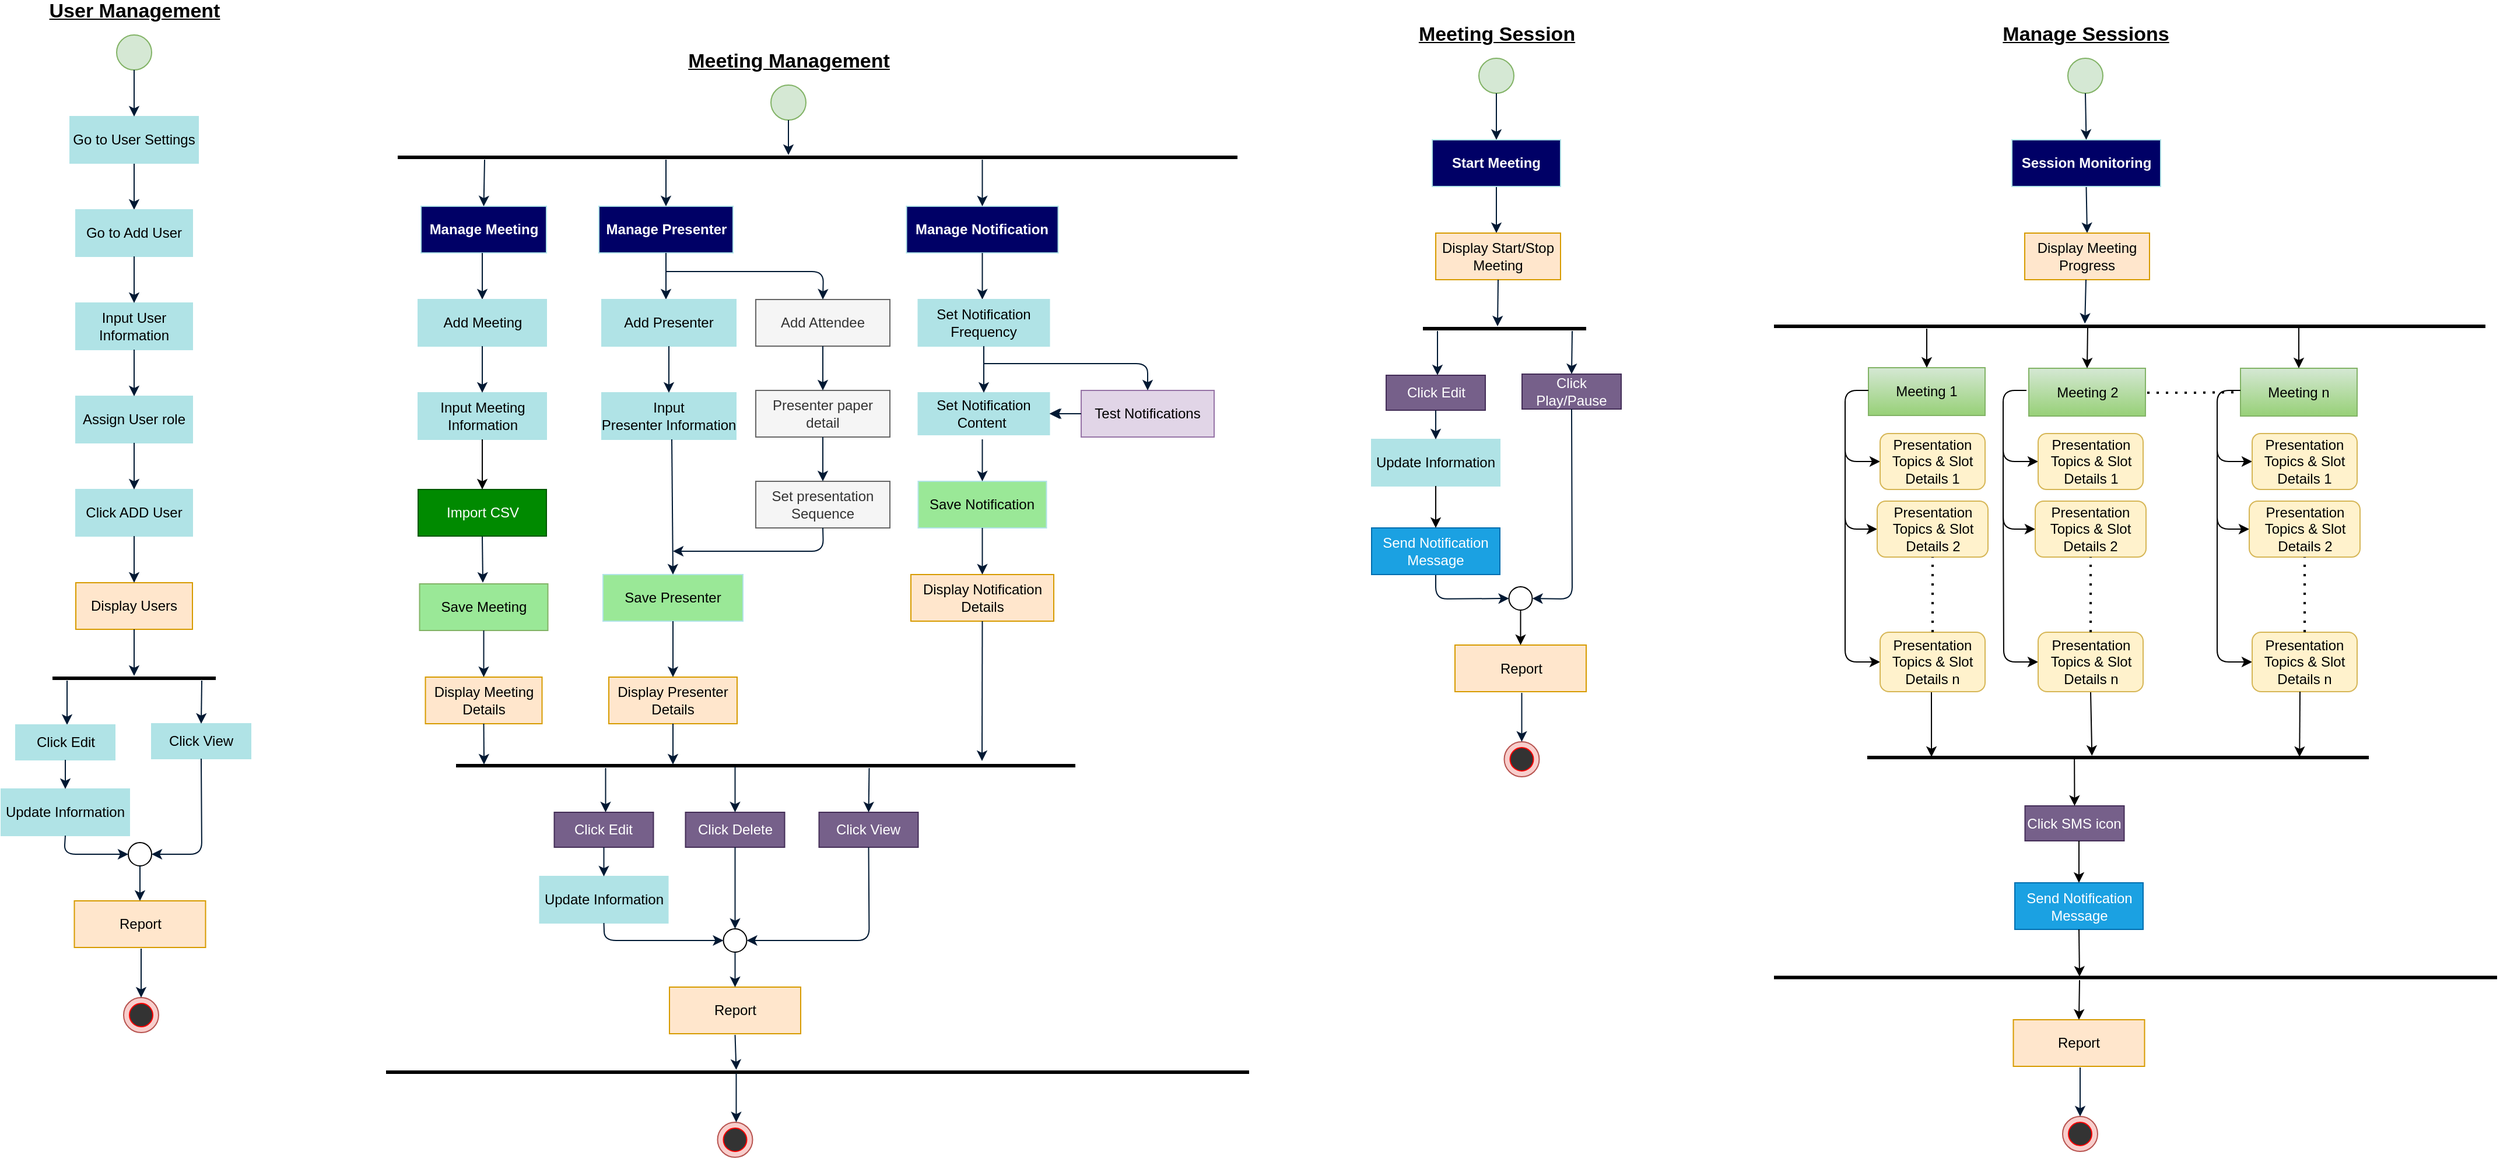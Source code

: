 <mxfile version="13.8.5" type="github">
  <diagram id="8iWY7i1eRtHJk0hEjWrJ" name="Page-1">
    <mxGraphModel dx="1221" dy="615" grid="1" gridSize="10" guides="1" tooltips="1" connect="1" arrows="1" fold="1" page="1" pageScale="1" pageWidth="850" pageHeight="1100" math="0" shadow="0">
      <root>
        <mxCell id="0" />
        <mxCell id="1" parent="0" />
        <mxCell id="kXGQncrLINFczimPs-n6-1" value="" style="ellipse;whiteSpace=wrap;html=1;aspect=fixed;fillColor=#d5e8d4;strokeColor=#82b366;" parent="1" vertex="1">
          <mxGeometry x="99" y="50" width="30" height="30" as="geometry" />
        </mxCell>
        <mxCell id="kXGQncrLINFczimPs-n6-2" value="&lt;b&gt;&lt;font style=&quot;font-size: 17px&quot;&gt;&lt;u&gt;User Management&lt;/u&gt;&lt;/font&gt;&lt;/b&gt;" style="text;html=1;align=center;verticalAlign=middle;resizable=0;points=[];autosize=1;" parent="1" vertex="1">
          <mxGeometry x="34" y="20" width="160" height="20" as="geometry" />
        </mxCell>
        <mxCell id="kXGQncrLINFczimPs-n6-3" value="" style="endArrow=classic;html=1;strokeColor=#001933;exitX=0.5;exitY=1;exitDx=0;exitDy=0;" parent="1" source="kXGQncrLINFczimPs-n6-16" edge="1">
          <mxGeometry width="50" height="50" relative="1" as="geometry">
            <mxPoint x="44" y="160" as="sourcePoint" />
            <mxPoint x="114" y="200" as="targetPoint" />
          </mxGeometry>
        </mxCell>
        <mxCell id="kXGQncrLINFczimPs-n6-4" value="Go to Add User" style="rounded=0;whiteSpace=wrap;html=1;fillColor=#b0e3e6;strokeColor=#B0E3E6;" parent="1" vertex="1">
          <mxGeometry x="64" y="200" width="100" height="40" as="geometry" />
        </mxCell>
        <mxCell id="kXGQncrLINFczimPs-n6-5" value="Input User Information" style="rounded=0;whiteSpace=wrap;html=1;fillColor=#b0e3e6;strokeColor=#B0E3E6;" parent="1" vertex="1">
          <mxGeometry x="64" y="280" width="100" height="40" as="geometry" />
        </mxCell>
        <mxCell id="kXGQncrLINFczimPs-n6-6" value="" style="endArrow=classic;html=1;exitX=0.5;exitY=1;exitDx=0;exitDy=0;entryX=0.5;entryY=0;entryDx=0;entryDy=0;strokeColor=#001933;" parent="1" source="kXGQncrLINFczimPs-n6-4" target="kXGQncrLINFczimPs-n6-5" edge="1">
          <mxGeometry width="50" height="50" relative="1" as="geometry">
            <mxPoint x="294" y="290" as="sourcePoint" />
            <mxPoint x="344" y="240" as="targetPoint" />
          </mxGeometry>
        </mxCell>
        <mxCell id="kXGQncrLINFczimPs-n6-7" value="Assign User role" style="rounded=0;whiteSpace=wrap;html=1;fillColor=#b0e3e6;strokeColor=#B0E3E6;" parent="1" vertex="1">
          <mxGeometry x="64" y="360" width="100" height="40" as="geometry" />
        </mxCell>
        <mxCell id="kXGQncrLINFczimPs-n6-8" value="&lt;span&gt;Click ADD User&lt;/span&gt;" style="rounded=0;whiteSpace=wrap;html=1;fillColor=#b0e3e6;strokeColor=#B0E3E6;" parent="1" vertex="1">
          <mxGeometry x="64" y="440" width="100" height="40" as="geometry" />
        </mxCell>
        <mxCell id="kXGQncrLINFczimPs-n6-9" value="" style="endArrow=classic;html=1;exitX=0.5;exitY=1;exitDx=0;exitDy=0;entryX=0.5;entryY=0;entryDx=0;entryDy=0;strokeColor=#001933;" parent="1" source="kXGQncrLINFczimPs-n6-5" target="kXGQncrLINFczimPs-n6-7" edge="1">
          <mxGeometry width="50" height="50" relative="1" as="geometry">
            <mxPoint x="294" y="290" as="sourcePoint" />
            <mxPoint x="344" y="240" as="targetPoint" />
          </mxGeometry>
        </mxCell>
        <mxCell id="kXGQncrLINFczimPs-n6-10" value="" style="endArrow=classic;html=1;exitX=0.5;exitY=1;exitDx=0;exitDy=0;entryX=0.5;entryY=0;entryDx=0;entryDy=0;strokeColor=#001933;" parent="1" source="kXGQncrLINFczimPs-n6-7" target="kXGQncrLINFczimPs-n6-8" edge="1">
          <mxGeometry width="50" height="50" relative="1" as="geometry">
            <mxPoint x="294" y="290" as="sourcePoint" />
            <mxPoint x="344" y="240" as="targetPoint" />
          </mxGeometry>
        </mxCell>
        <mxCell id="kXGQncrLINFczimPs-n6-11" value="Display Users" style="rounded=0;whiteSpace=wrap;html=1;fillColor=#ffe6cc;strokeColor=#d79b00;" parent="1" vertex="1">
          <mxGeometry x="64" y="520" width="100" height="40" as="geometry" />
        </mxCell>
        <mxCell id="kXGQncrLINFczimPs-n6-12" value="" style="endArrow=classic;html=1;exitX=0.5;exitY=1;exitDx=0;exitDy=0;entryX=0.5;entryY=0;entryDx=0;entryDy=0;strokeColor=#001933;" parent="1" source="kXGQncrLINFczimPs-n6-8" target="kXGQncrLINFczimPs-n6-11" edge="1">
          <mxGeometry width="50" height="50" relative="1" as="geometry">
            <mxPoint x="294" y="410" as="sourcePoint" />
            <mxPoint x="344" y="360" as="targetPoint" />
          </mxGeometry>
        </mxCell>
        <mxCell id="kXGQncrLINFczimPs-n6-15" value="" style="endArrow=classic;html=1;exitX=0.5;exitY=1;exitDx=0;exitDy=0;entryX=0.5;entryY=0;entryDx=0;entryDy=0;strokeColor=#001933;" parent="1" source="kXGQncrLINFczimPs-n6-11" edge="1">
          <mxGeometry width="50" height="50" relative="1" as="geometry">
            <mxPoint x="294" y="410" as="sourcePoint" />
            <mxPoint x="114" y="600.0" as="targetPoint" />
          </mxGeometry>
        </mxCell>
        <mxCell id="kXGQncrLINFczimPs-n6-16" value="Go to User Settings" style="rounded=0;whiteSpace=wrap;html=1;fillColor=#b0e3e6;strokeColor=#B0E3E6;" parent="1" vertex="1">
          <mxGeometry x="59" y="120" width="110" height="40" as="geometry" />
        </mxCell>
        <mxCell id="kXGQncrLINFczimPs-n6-17" value="" style="endArrow=classic;html=1;exitX=0.5;exitY=1;exitDx=0;exitDy=0;entryX=0.5;entryY=0;entryDx=0;entryDy=0;strokeColor=#001933;" parent="1" source="kXGQncrLINFczimPs-n6-1" target="kXGQncrLINFczimPs-n6-16" edge="1">
          <mxGeometry width="50" height="50" relative="1" as="geometry">
            <mxPoint x="244" y="270" as="sourcePoint" />
            <mxPoint x="294" y="220" as="targetPoint" />
          </mxGeometry>
        </mxCell>
        <mxCell id="kXGQncrLINFczimPs-n6-18" value="&lt;b&gt;&lt;font size=&quot;1&quot;&gt;&lt;u style=&quot;font-size: 17px&quot;&gt;Meeting Management&lt;/u&gt;&lt;/font&gt;&lt;/b&gt;" style="text;html=1;align=center;verticalAlign=middle;resizable=0;points=[];autosize=1;" parent="1" vertex="1">
          <mxGeometry x="580" y="63" width="190" height="20" as="geometry" />
        </mxCell>
        <mxCell id="kXGQncrLINFczimPs-n6-20" value="" style="line;strokeWidth=3;fillColor=none;align=left;verticalAlign=middle;spacingTop=-1;spacingLeft=3;spacingRight=3;rotatable=0;labelPosition=right;points=[];portConstraint=eastwest;" parent="1" vertex="1">
          <mxGeometry x="340" y="151" width="720" height="8" as="geometry" />
        </mxCell>
        <mxCell id="kXGQncrLINFczimPs-n6-21" value="" style="ellipse;whiteSpace=wrap;html=1;aspect=fixed;fillColor=#d5e8d4;strokeColor=#82b366;" parent="1" vertex="1">
          <mxGeometry x="660" y="93" width="30" height="30" as="geometry" />
        </mxCell>
        <mxCell id="kXGQncrLINFczimPs-n6-22" value="" style="endArrow=classic;html=1;strokeColor=#001933;exitX=0.5;exitY=1;exitDx=0;exitDy=0;" parent="1" source="kXGQncrLINFczimPs-n6-21" edge="1">
          <mxGeometry width="50" height="50" relative="1" as="geometry">
            <mxPoint x="455" y="383" as="sourcePoint" />
            <mxPoint x="675" y="153" as="targetPoint" />
          </mxGeometry>
        </mxCell>
        <mxCell id="kXGQncrLINFczimPs-n6-23" value="&lt;font color=&quot;#ffffff&quot;&gt;&lt;b&gt;Manage Meeting&lt;/b&gt;&lt;/font&gt;" style="rounded=0;whiteSpace=wrap;html=1;strokeColor=#B0E3E6;fillColor=#000066;" parent="1" vertex="1">
          <mxGeometry x="360" y="197" width="107.5" height="40" as="geometry" />
        </mxCell>
        <mxCell id="kXGQncrLINFczimPs-n6-24" value="" style="endArrow=classic;html=1;exitX=0.5;exitY=1;exitDx=0;exitDy=0;strokeColor=#001933;entryX=0.5;entryY=0;entryDx=0;entryDy=0;" parent="1" target="kXGQncrLINFczimPs-n6-23" edge="1">
          <mxGeometry width="50" height="50" relative="1" as="geometry">
            <mxPoint x="414.5" y="157" as="sourcePoint" />
            <mxPoint x="414" y="193" as="targetPoint" />
          </mxGeometry>
        </mxCell>
        <mxCell id="kXGQncrLINFczimPs-n6-25" value="&lt;font color=&quot;#ffffff&quot;&gt;&lt;b&gt;Manage Presenter&lt;/b&gt;&lt;/font&gt;" style="rounded=0;whiteSpace=wrap;html=1;strokeColor=#B0E3E6;fillColor=#000066;" parent="1" vertex="1">
          <mxGeometry x="512.5" y="197" width="115" height="40" as="geometry" />
        </mxCell>
        <mxCell id="kXGQncrLINFczimPs-n6-26" value="" style="endArrow=classic;html=1;exitX=0.5;exitY=1;exitDx=0;exitDy=0;strokeColor=#001933;entryX=0.5;entryY=0;entryDx=0;entryDy=0;" parent="1" target="kXGQncrLINFczimPs-n6-25" edge="1">
          <mxGeometry width="50" height="50" relative="1" as="geometry">
            <mxPoint x="570" y="157" as="sourcePoint" />
            <mxPoint x="573" y="183" as="targetPoint" />
          </mxGeometry>
        </mxCell>
        <mxCell id="kXGQncrLINFczimPs-n6-27" value="&lt;font color=&quot;#ffffff&quot;&gt;&lt;b&gt;Manage Notification&lt;/b&gt;&lt;/font&gt;" style="rounded=0;whiteSpace=wrap;html=1;strokeColor=#B0E3E6;fillColor=#000066;" parent="1" vertex="1">
          <mxGeometry x="776.25" y="197" width="130" height="40" as="geometry" />
        </mxCell>
        <mxCell id="kXGQncrLINFczimPs-n6-28" value="" style="endArrow=classic;html=1;exitX=0.5;exitY=1;exitDx=0;exitDy=0;entryX=0.5;entryY=0;entryDx=0;entryDy=0;strokeColor=#001933;" parent="1" target="kXGQncrLINFczimPs-n6-27" edge="1">
          <mxGeometry width="50" height="50" relative="1" as="geometry">
            <mxPoint x="841.25" y="157" as="sourcePoint" />
            <mxPoint x="1021.25" y="297" as="targetPoint" />
          </mxGeometry>
        </mxCell>
        <mxCell id="LeG0nJBkrqytkZ-mrjP8-8" value="" style="endArrow=classic;html=1;strokeColor=#001933;exitX=0.5;exitY=1;exitDx=0;exitDy=0;" parent="1" edge="1">
          <mxGeometry width="50" height="50" relative="1" as="geometry">
            <mxPoint x="412.5" y="237" as="sourcePoint" />
            <mxPoint x="412.5" y="277" as="targetPoint" />
          </mxGeometry>
        </mxCell>
        <mxCell id="LeG0nJBkrqytkZ-mrjP8-9" value="Add Meeting" style="rounded=0;whiteSpace=wrap;html=1;fillColor=#b0e3e6;strokeColor=#B0E3E6;" parent="1" vertex="1">
          <mxGeometry x="357.5" y="277" width="110" height="40" as="geometry" />
        </mxCell>
        <mxCell id="LeG0nJBkrqytkZ-mrjP8-10" value="Input Meeting Information" style="rounded=0;whiteSpace=wrap;html=1;fillColor=#b0e3e6;strokeColor=#B0E3E6;" parent="1" vertex="1">
          <mxGeometry x="357.5" y="357" width="110" height="40" as="geometry" />
        </mxCell>
        <mxCell id="LeG0nJBkrqytkZ-mrjP8-11" value="" style="endArrow=classic;html=1;exitX=0.5;exitY=1;exitDx=0;exitDy=0;entryX=0.5;entryY=0;entryDx=0;entryDy=0;strokeColor=#001933;" parent="1" source="LeG0nJBkrqytkZ-mrjP8-9" target="LeG0nJBkrqytkZ-mrjP8-10" edge="1">
          <mxGeometry width="50" height="50" relative="1" as="geometry">
            <mxPoint x="590" y="367" as="sourcePoint" />
            <mxPoint x="640" y="317" as="targetPoint" />
          </mxGeometry>
        </mxCell>
        <mxCell id="LeG0nJBkrqytkZ-mrjP8-12" value="" style="endArrow=classic;html=1;strokeColor=#001933;exitX=0.5;exitY=1;exitDx=0;exitDy=0;" parent="1" edge="1">
          <mxGeometry width="50" height="50" relative="1" as="geometry">
            <mxPoint x="570" y="237" as="sourcePoint" />
            <mxPoint x="570" y="277" as="targetPoint" />
          </mxGeometry>
        </mxCell>
        <mxCell id="LeG0nJBkrqytkZ-mrjP8-13" value="Add Presenter" style="rounded=0;whiteSpace=wrap;html=1;fillColor=#b0e3e6;strokeColor=#B0E3E6;" parent="1" vertex="1">
          <mxGeometry x="515" y="277" width="115" height="40" as="geometry" />
        </mxCell>
        <mxCell id="LeG0nJBkrqytkZ-mrjP8-14" value="Input Presenter&amp;nbsp;Information" style="rounded=0;whiteSpace=wrap;html=1;fillColor=#b0e3e6;strokeColor=#B0E3E6;" parent="1" vertex="1">
          <mxGeometry x="515" y="357" width="115" height="40" as="geometry" />
        </mxCell>
        <mxCell id="LeG0nJBkrqytkZ-mrjP8-15" value="" style="endArrow=classic;html=1;exitX=0.5;exitY=1;exitDx=0;exitDy=0;entryX=0.5;entryY=0;entryDx=0;entryDy=0;strokeColor=#001933;" parent="1" source="LeG0nJBkrqytkZ-mrjP8-13" target="LeG0nJBkrqytkZ-mrjP8-14" edge="1">
          <mxGeometry width="50" height="50" relative="1" as="geometry">
            <mxPoint x="750" y="367" as="sourcePoint" />
            <mxPoint x="800" y="317" as="targetPoint" />
          </mxGeometry>
        </mxCell>
        <mxCell id="LeG0nJBkrqytkZ-mrjP8-16" value="" style="endArrow=classic;html=1;strokeColor=#001933;exitX=0.5;exitY=1;exitDx=0;exitDy=0;" parent="1" edge="1">
          <mxGeometry width="50" height="50" relative="1" as="geometry">
            <mxPoint x="841.25" y="237" as="sourcePoint" />
            <mxPoint x="841.25" y="277" as="targetPoint" />
          </mxGeometry>
        </mxCell>
        <mxCell id="LeG0nJBkrqytkZ-mrjP8-17" value="Set Notification&lt;br&gt;Frequency" style="rounded=0;whiteSpace=wrap;html=1;fillColor=#b0e3e6;strokeColor=#B0E3E6;" parent="1" vertex="1">
          <mxGeometry x="786.25" y="277" width="112.5" height="40" as="geometry" />
        </mxCell>
        <mxCell id="LeG0nJBkrqytkZ-mrjP8-18" value="Set Notification Content&amp;nbsp;" style="rounded=0;whiteSpace=wrap;html=1;fillColor=#b0e3e6;strokeColor=#B0E3E6;" parent="1" vertex="1">
          <mxGeometry x="786.25" y="357" width="112.5" height="36" as="geometry" />
        </mxCell>
        <mxCell id="LeG0nJBkrqytkZ-mrjP8-19" value="" style="endArrow=classic;html=1;exitX=0.5;exitY=1;exitDx=0;exitDy=0;entryX=0.5;entryY=0;entryDx=0;entryDy=0;strokeColor=#001933;" parent="1" source="LeG0nJBkrqytkZ-mrjP8-17" target="LeG0nJBkrqytkZ-mrjP8-18" edge="1">
          <mxGeometry width="50" height="50" relative="1" as="geometry">
            <mxPoint x="1021.25" y="367" as="sourcePoint" />
            <mxPoint x="1071.25" y="317" as="targetPoint" />
          </mxGeometry>
        </mxCell>
        <mxCell id="LeG0nJBkrqytkZ-mrjP8-24" value="&lt;span&gt;Save Meeting&lt;/span&gt;" style="rounded=0;whiteSpace=wrap;html=1;strokeColor=#82b366;fillColor=#9AE897;" parent="1" vertex="1">
          <mxGeometry x="358.75" y="521" width="110" height="40" as="geometry" />
        </mxCell>
        <mxCell id="LeG0nJBkrqytkZ-mrjP8-25" value="Display Meeting Details" style="rounded=0;whiteSpace=wrap;html=1;fillColor=#ffe6cc;strokeColor=#d79b00;" parent="1" vertex="1">
          <mxGeometry x="363.75" y="601" width="100" height="40" as="geometry" />
        </mxCell>
        <mxCell id="LeG0nJBkrqytkZ-mrjP8-26" value="" style="endArrow=classic;html=1;exitX=0.5;exitY=1;exitDx=0;exitDy=0;entryX=0.5;entryY=0;entryDx=0;entryDy=0;strokeColor=#001933;" parent="1" source="LeG0nJBkrqytkZ-mrjP8-24" target="LeG0nJBkrqytkZ-mrjP8-25" edge="1">
          <mxGeometry width="50" height="50" relative="1" as="geometry">
            <mxPoint x="591.25" y="491" as="sourcePoint" />
            <mxPoint x="641.25" y="441" as="targetPoint" />
          </mxGeometry>
        </mxCell>
        <mxCell id="LeG0nJBkrqytkZ-mrjP8-28" value="" style="endArrow=classic;html=1;exitX=0.5;exitY=1;exitDx=0;exitDy=0;strokeColor=#001933;" parent="1" source="LeG0nJBkrqytkZ-mrjP8-25" edge="1">
          <mxGeometry width="50" height="50" relative="1" as="geometry">
            <mxPoint x="592.5" y="403" as="sourcePoint" />
            <mxPoint x="414" y="676" as="targetPoint" />
          </mxGeometry>
        </mxCell>
        <mxCell id="LeG0nJBkrqytkZ-mrjP8-30" value="" style="endArrow=classic;html=1;strokeColor=#001933;exitX=0.5;exitY=1;exitDx=0;exitDy=0;" parent="1" source="_EkRLV2-YH-rZL2Pmkp3-1" edge="1">
          <mxGeometry width="50" height="50" relative="1" as="geometry">
            <mxPoint x="414" y="480" as="sourcePoint" />
            <mxPoint x="413" y="520" as="targetPoint" />
          </mxGeometry>
        </mxCell>
        <mxCell id="LeG0nJBkrqytkZ-mrjP8-33" value="&lt;span&gt;Save Presenter&lt;/span&gt;" style="rounded=0;whiteSpace=wrap;html=1;strokeColor=#B0E3E6;fillColor=#9AE897;" parent="1" vertex="1">
          <mxGeometry x="516" y="513" width="120" height="40" as="geometry" />
        </mxCell>
        <mxCell id="LeG0nJBkrqytkZ-mrjP8-34" value="Display Presenter Details" style="rounded=0;whiteSpace=wrap;html=1;fillColor=#ffe6cc;strokeColor=#d79b00;" parent="1" vertex="1">
          <mxGeometry x="521" y="601" width="110" height="40" as="geometry" />
        </mxCell>
        <mxCell id="LeG0nJBkrqytkZ-mrjP8-35" value="" style="endArrow=classic;html=1;exitX=0.5;exitY=1;exitDx=0;exitDy=0;entryX=0.5;entryY=0;entryDx=0;entryDy=0;strokeColor=#001933;" parent="1" source="LeG0nJBkrqytkZ-mrjP8-33" target="LeG0nJBkrqytkZ-mrjP8-34" edge="1">
          <mxGeometry width="50" height="50" relative="1" as="geometry">
            <mxPoint x="753.5" y="483" as="sourcePoint" />
            <mxPoint x="803.5" y="433" as="targetPoint" />
          </mxGeometry>
        </mxCell>
        <mxCell id="LeG0nJBkrqytkZ-mrjP8-37" value="" style="endArrow=classic;html=1;exitX=0.5;exitY=1;exitDx=0;exitDy=0;strokeColor=#001933;entryX=0.5;entryY=0;entryDx=0;entryDy=0;" parent="1" source="LeG0nJBkrqytkZ-mrjP8-34" edge="1">
          <mxGeometry width="50" height="50" relative="1" as="geometry">
            <mxPoint x="753.5" y="486" as="sourcePoint" />
            <mxPoint x="576" y="676" as="targetPoint" />
          </mxGeometry>
        </mxCell>
        <mxCell id="LeG0nJBkrqytkZ-mrjP8-38" value="" style="endArrow=classic;html=1;exitX=0.5;exitY=1;exitDx=0;exitDy=0;entryX=0.5;entryY=0;entryDx=0;entryDy=0;strokeColor=#001933;" parent="1" target="LeG0nJBkrqytkZ-mrjP8-33" edge="1">
          <mxGeometry width="50" height="50" relative="1" as="geometry">
            <mxPoint x="575" y="397" as="sourcePoint" />
            <mxPoint x="582.5" y="523" as="targetPoint" />
          </mxGeometry>
        </mxCell>
        <mxCell id="LeG0nJBkrqytkZ-mrjP8-40" value="&lt;span&gt;Save Notification&lt;/span&gt;" style="rounded=0;whiteSpace=wrap;html=1;strokeColor=#B0E3E6;fillColor=#9AE897;" parent="1" vertex="1">
          <mxGeometry x="786.25" y="433" width="110" height="40" as="geometry" />
        </mxCell>
        <mxCell id="LeG0nJBkrqytkZ-mrjP8-41" value="Display Notification Details" style="rounded=0;whiteSpace=wrap;html=1;fillColor=#ffe6cc;strokeColor=#d79b00;" parent="1" vertex="1">
          <mxGeometry x="780" y="513" width="122.5" height="40" as="geometry" />
        </mxCell>
        <mxCell id="LeG0nJBkrqytkZ-mrjP8-42" value="" style="endArrow=classic;html=1;exitX=0.5;exitY=1;exitDx=0;exitDy=0;entryX=0.5;entryY=0;entryDx=0;entryDy=0;strokeColor=#001933;" parent="1" source="LeG0nJBkrqytkZ-mrjP8-40" target="LeG0nJBkrqytkZ-mrjP8-41" edge="1">
          <mxGeometry width="50" height="50" relative="1" as="geometry">
            <mxPoint x="1018.75" y="403" as="sourcePoint" />
            <mxPoint x="1068.75" y="353" as="targetPoint" />
          </mxGeometry>
        </mxCell>
        <mxCell id="LeG0nJBkrqytkZ-mrjP8-44" value="" style="endArrow=classic;html=1;exitX=0.5;exitY=1;exitDx=0;exitDy=0;strokeColor=#001933;" parent="1" source="LeG0nJBkrqytkZ-mrjP8-41" edge="1">
          <mxGeometry width="50" height="50" relative="1" as="geometry">
            <mxPoint x="1018.75" y="403" as="sourcePoint" />
            <mxPoint x="841" y="673" as="targetPoint" />
          </mxGeometry>
        </mxCell>
        <mxCell id="LeG0nJBkrqytkZ-mrjP8-45" value="" style="endArrow=classic;html=1;exitX=0.5;exitY=1;exitDx=0;exitDy=0;entryX=0.5;entryY=0;entryDx=0;entryDy=0;strokeColor=#001933;" parent="1" target="LeG0nJBkrqytkZ-mrjP8-40" edge="1">
          <mxGeometry width="50" height="50" relative="1" as="geometry">
            <mxPoint x="841.25" y="397" as="sourcePoint" />
            <mxPoint x="848.75" y="523" as="targetPoint" />
          </mxGeometry>
        </mxCell>
        <mxCell id="LeG0nJBkrqytkZ-mrjP8-46" value="" style="ellipse;whiteSpace=wrap;html=1;aspect=fixed;fillColor=#f8cecc;strokeColor=#b85450;" parent="1" vertex="1">
          <mxGeometry x="614.25" y="983" width="30" height="30" as="geometry" />
        </mxCell>
        <mxCell id="LeG0nJBkrqytkZ-mrjP8-47" value="" style="ellipse;whiteSpace=wrap;html=1;aspect=fixed;fillColor=#333333;strokeColor=#FF0000;" parent="1" vertex="1">
          <mxGeometry x="619.25" y="988" width="20" height="20" as="geometry" />
        </mxCell>
        <mxCell id="LeG0nJBkrqytkZ-mrjP8-48" value="" style="line;strokeWidth=3;fillColor=none;align=left;verticalAlign=middle;spacingTop=-1;spacingLeft=3;spacingRight=3;rotatable=0;labelPosition=right;points=[];portConstraint=eastwest;" parent="1" vertex="1">
          <mxGeometry x="330" y="936" width="740" height="8" as="geometry" />
        </mxCell>
        <mxCell id="LeG0nJBkrqytkZ-mrjP8-49" value="" style="endArrow=classic;html=1;entryX=0.5;entryY=0;entryDx=0;entryDy=0;strokeColor=#001933;" parent="1" edge="1">
          <mxGeometry width="50" height="50" relative="1" as="geometry">
            <mxPoint x="630.25" y="941" as="sourcePoint" />
            <mxPoint x="630.25" y="983" as="targetPoint" />
          </mxGeometry>
        </mxCell>
        <mxCell id="LeG0nJBkrqytkZ-mrjP8-50" value="" style="line;strokeWidth=3;fillColor=none;align=left;verticalAlign=middle;spacingTop=-1;spacingLeft=3;spacingRight=3;rotatable=0;labelPosition=right;points=[];portConstraint=eastwest;" parent="1" vertex="1">
          <mxGeometry x="390" y="673" width="531" height="8" as="geometry" />
        </mxCell>
        <mxCell id="LeG0nJBkrqytkZ-mrjP8-51" value="" style="endArrow=classic;html=1;strokeColor=#001933;" parent="1" edge="1">
          <mxGeometry width="50" height="50" relative="1" as="geometry">
            <mxPoint x="518.25" y="679" as="sourcePoint" />
            <mxPoint x="518.25" y="717" as="targetPoint" />
          </mxGeometry>
        </mxCell>
        <mxCell id="LeG0nJBkrqytkZ-mrjP8-53" value="&lt;span&gt;Click Edit&lt;/span&gt;" style="rounded=0;whiteSpace=wrap;html=1;fillColor=#76608a;strokeColor=#432D57;fontColor=#ffffff;" parent="1" vertex="1">
          <mxGeometry x="474.25" y="717" width="85" height="30" as="geometry" />
        </mxCell>
        <mxCell id="LeG0nJBkrqytkZ-mrjP8-54" value="&lt;span&gt;Click Delete&lt;/span&gt;" style="rounded=0;whiteSpace=wrap;html=1;fillColor=#76608a;strokeColor=#432D57;fontColor=#ffffff;" parent="1" vertex="1">
          <mxGeometry x="586.75" y="717" width="85" height="30" as="geometry" />
        </mxCell>
        <mxCell id="LeG0nJBkrqytkZ-mrjP8-55" value="&lt;span&gt;Click View&lt;/span&gt;" style="rounded=0;whiteSpace=wrap;html=1;fillColor=#76608a;strokeColor=#432D57;fontColor=#ffffff;" parent="1" vertex="1">
          <mxGeometry x="701.25" y="717" width="85" height="30" as="geometry" />
        </mxCell>
        <mxCell id="LeG0nJBkrqytkZ-mrjP8-56" value="" style="endArrow=classic;html=1;strokeColor=#001933;entryX=0.5;entryY=0;entryDx=0;entryDy=0;" parent="1" target="LeG0nJBkrqytkZ-mrjP8-54" edge="1">
          <mxGeometry width="50" height="50" relative="1" as="geometry">
            <mxPoint x="629.25" y="678" as="sourcePoint" />
            <mxPoint x="528.25" y="727" as="targetPoint" />
            <Array as="points" />
          </mxGeometry>
        </mxCell>
        <mxCell id="LeG0nJBkrqytkZ-mrjP8-57" value="" style="endArrow=classic;html=1;strokeColor=#001933;entryX=0.5;entryY=0;entryDx=0;entryDy=0;" parent="1" target="LeG0nJBkrqytkZ-mrjP8-55" edge="1">
          <mxGeometry width="50" height="50" relative="1" as="geometry">
            <mxPoint x="744.25" y="679" as="sourcePoint" />
            <mxPoint x="744" y="700" as="targetPoint" />
            <Array as="points" />
          </mxGeometry>
        </mxCell>
        <mxCell id="LeG0nJBkrqytkZ-mrjP8-58" value="Update Information" style="rounded=0;whiteSpace=wrap;html=1;fillColor=#b0e3e6;strokeColor=#B0E3E6;" parent="1" vertex="1">
          <mxGeometry x="461.75" y="772" width="110" height="40" as="geometry" />
        </mxCell>
        <mxCell id="LeG0nJBkrqytkZ-mrjP8-60" value="Report" style="rounded=0;whiteSpace=wrap;html=1;fillColor=#ffe6cc;strokeColor=#d79b00;" parent="1" vertex="1">
          <mxGeometry x="573" y="867" width="112.5" height="40" as="geometry" />
        </mxCell>
        <mxCell id="LeG0nJBkrqytkZ-mrjP8-62" value="" style="ellipse;whiteSpace=wrap;html=1;aspect=fixed;strokeColor=#000000;strokeWidth=1;fillColor=none;" parent="1" vertex="1">
          <mxGeometry x="619.25" y="817" width="20" height="20" as="geometry" />
        </mxCell>
        <mxCell id="LeG0nJBkrqytkZ-mrjP8-63" value="" style="endArrow=classic;html=1;exitX=0.5;exitY=1;exitDx=0;exitDy=0;strokeColor=#001933;entryX=0.5;entryY=0;entryDx=0;entryDy=0;" parent="1" source="LeG0nJBkrqytkZ-mrjP8-53" target="LeG0nJBkrqytkZ-mrjP8-58" edge="1">
          <mxGeometry width="50" height="50" relative="1" as="geometry">
            <mxPoint x="479.25" y="647" as="sourcePoint" />
            <mxPoint x="479.25" y="687" as="targetPoint" />
          </mxGeometry>
        </mxCell>
        <mxCell id="LeG0nJBkrqytkZ-mrjP8-64" value="" style="endArrow=classic;html=1;exitX=0.5;exitY=1;exitDx=0;exitDy=0;strokeColor=#001933;entryX=0.5;entryY=0;entryDx=0;entryDy=0;" parent="1" source="LeG0nJBkrqytkZ-mrjP8-54" target="LeG0nJBkrqytkZ-mrjP8-62" edge="1">
          <mxGeometry width="50" height="50" relative="1" as="geometry">
            <mxPoint x="489.25" y="657" as="sourcePoint" />
            <mxPoint x="489.25" y="697" as="targetPoint" />
          </mxGeometry>
        </mxCell>
        <mxCell id="LeG0nJBkrqytkZ-mrjP8-65" value="" style="endArrow=classic;html=1;exitX=0.5;exitY=1;exitDx=0;exitDy=0;strokeColor=#001933;entryX=1;entryY=0.5;entryDx=0;entryDy=0;" parent="1" source="LeG0nJBkrqytkZ-mrjP8-55" target="LeG0nJBkrqytkZ-mrjP8-62" edge="1">
          <mxGeometry width="50" height="50" relative="1" as="geometry">
            <mxPoint x="499.25" y="667" as="sourcePoint" />
            <mxPoint x="499.25" y="707" as="targetPoint" />
            <Array as="points">
              <mxPoint x="744.25" y="827" />
            </Array>
          </mxGeometry>
        </mxCell>
        <mxCell id="LeG0nJBkrqytkZ-mrjP8-66" value="" style="endArrow=classic;html=1;exitX=0.5;exitY=1;exitDx=0;exitDy=0;strokeColor=#001933;entryX=0;entryY=0.5;entryDx=0;entryDy=0;" parent="1" source="LeG0nJBkrqytkZ-mrjP8-58" target="LeG0nJBkrqytkZ-mrjP8-62" edge="1">
          <mxGeometry width="50" height="50" relative="1" as="geometry">
            <mxPoint x="509.25" y="677" as="sourcePoint" />
            <mxPoint x="509.25" y="717" as="targetPoint" />
            <Array as="points">
              <mxPoint x="517.25" y="827" />
            </Array>
          </mxGeometry>
        </mxCell>
        <mxCell id="LeG0nJBkrqytkZ-mrjP8-67" value="" style="endArrow=classic;html=1;exitX=0.5;exitY=1;exitDx=0;exitDy=0;strokeColor=#001933;entryX=0.5;entryY=0;entryDx=0;entryDy=0;" parent="1" source="LeG0nJBkrqytkZ-mrjP8-62" target="LeG0nJBkrqytkZ-mrjP8-60" edge="1">
          <mxGeometry width="50" height="50" relative="1" as="geometry">
            <mxPoint x="519.25" y="687" as="sourcePoint" />
            <mxPoint x="519.25" y="727" as="targetPoint" />
          </mxGeometry>
        </mxCell>
        <mxCell id="LeG0nJBkrqytkZ-mrjP8-68" value="" style="endArrow=classic;html=1;exitX=0.5;exitY=1;exitDx=0;exitDy=0;strokeColor=#001933;" parent="1" edge="1">
          <mxGeometry width="50" height="50" relative="1" as="geometry">
            <mxPoint x="629.25" y="908" as="sourcePoint" />
            <mxPoint x="630.25" y="938" as="targetPoint" />
          </mxGeometry>
        </mxCell>
        <mxCell id="LeG0nJBkrqytkZ-mrjP8-69" value="" style="ellipse;whiteSpace=wrap;html=1;aspect=fixed;fillColor=#f8cecc;strokeColor=#b85450;" parent="1" vertex="1">
          <mxGeometry x="105" y="876" width="30" height="30" as="geometry" />
        </mxCell>
        <mxCell id="LeG0nJBkrqytkZ-mrjP8-70" value="" style="ellipse;whiteSpace=wrap;html=1;aspect=fixed;fillColor=#333333;strokeColor=#FF0000;" parent="1" vertex="1">
          <mxGeometry x="110" y="881" width="20" height="20" as="geometry" />
        </mxCell>
        <mxCell id="LeG0nJBkrqytkZ-mrjP8-72" value="" style="endArrow=classic;html=1;entryX=0.5;entryY=0;entryDx=0;entryDy=0;strokeColor=#001933;" parent="1" target="LeG0nJBkrqytkZ-mrjP8-69" edge="1">
          <mxGeometry width="50" height="50" relative="1" as="geometry">
            <mxPoint x="120" y="834" as="sourcePoint" />
            <mxPoint x="-220" y="736" as="targetPoint" />
          </mxGeometry>
        </mxCell>
        <mxCell id="LeG0nJBkrqytkZ-mrjP8-73" value="" style="line;strokeWidth=3;fillColor=none;align=left;verticalAlign=middle;spacingTop=-1;spacingLeft=3;spacingRight=3;rotatable=0;labelPosition=right;points=[];portConstraint=eastwest;" parent="1" vertex="1">
          <mxGeometry x="44" y="598" width="140" height="8" as="geometry" />
        </mxCell>
        <mxCell id="LeG0nJBkrqytkZ-mrjP8-74" value="" style="endArrow=classic;html=1;strokeColor=#001933;" parent="1" edge="1">
          <mxGeometry width="50" height="50" relative="1" as="geometry">
            <mxPoint x="56.5" y="604.0" as="sourcePoint" />
            <mxPoint x="56.5" y="642" as="targetPoint" />
          </mxGeometry>
        </mxCell>
        <mxCell id="LeG0nJBkrqytkZ-mrjP8-75" value="&lt;span&gt;Click Edit&lt;/span&gt;" style="rounded=0;whiteSpace=wrap;html=1;fillColor=#b0e3e6;strokeColor=#B0E3E6;" parent="1" vertex="1">
          <mxGeometry x="12.5" y="642" width="85" height="30" as="geometry" />
        </mxCell>
        <mxCell id="LeG0nJBkrqytkZ-mrjP8-77" value="&lt;span&gt;Click View&lt;/span&gt;" style="rounded=0;whiteSpace=wrap;html=1;fillColor=#b0e3e6;strokeColor=#B0E3E6;" parent="1" vertex="1">
          <mxGeometry x="129" y="641" width="85" height="30" as="geometry" />
        </mxCell>
        <mxCell id="LeG0nJBkrqytkZ-mrjP8-79" value="" style="endArrow=classic;html=1;strokeColor=#001933;entryX=0.5;entryY=0;entryDx=0;entryDy=0;" parent="1" target="LeG0nJBkrqytkZ-mrjP8-77" edge="1">
          <mxGeometry width="50" height="50" relative="1" as="geometry">
            <mxPoint x="172" y="604" as="sourcePoint" />
            <mxPoint x="67" y="651" as="targetPoint" />
            <Array as="points" />
          </mxGeometry>
        </mxCell>
        <mxCell id="LeG0nJBkrqytkZ-mrjP8-80" value="Update Information" style="rounded=0;whiteSpace=wrap;html=1;fillColor=#b0e3e6;strokeColor=#B0E3E6;" parent="1" vertex="1">
          <mxGeometry y="697" width="110" height="40" as="geometry" />
        </mxCell>
        <mxCell id="LeG0nJBkrqytkZ-mrjP8-81" value="Report" style="rounded=0;whiteSpace=wrap;html=1;fillColor=#ffe6cc;strokeColor=#d79b00;" parent="1" vertex="1">
          <mxGeometry x="62.75" y="793" width="112.5" height="40" as="geometry" />
        </mxCell>
        <mxCell id="LeG0nJBkrqytkZ-mrjP8-82" value="" style="ellipse;whiteSpace=wrap;html=1;aspect=fixed;strokeColor=#000000;strokeWidth=1;fillColor=none;" parent="1" vertex="1">
          <mxGeometry x="109" y="743" width="20" height="20" as="geometry" />
        </mxCell>
        <mxCell id="LeG0nJBkrqytkZ-mrjP8-83" value="" style="endArrow=classic;html=1;exitX=0.5;exitY=1;exitDx=0;exitDy=0;strokeColor=#001933;entryX=0.5;entryY=0;entryDx=0;entryDy=0;" parent="1" source="LeG0nJBkrqytkZ-mrjP8-75" target="LeG0nJBkrqytkZ-mrjP8-80" edge="1">
          <mxGeometry width="50" height="50" relative="1" as="geometry">
            <mxPoint x="17.5" y="572" as="sourcePoint" />
            <mxPoint x="17.5" y="612" as="targetPoint" />
          </mxGeometry>
        </mxCell>
        <mxCell id="LeG0nJBkrqytkZ-mrjP8-85" value="" style="endArrow=classic;html=1;exitX=0.5;exitY=1;exitDx=0;exitDy=0;strokeColor=#001933;entryX=1;entryY=0.5;entryDx=0;entryDy=0;" parent="1" source="LeG0nJBkrqytkZ-mrjP8-77" target="LeG0nJBkrqytkZ-mrjP8-82" edge="1">
          <mxGeometry width="50" height="50" relative="1" as="geometry">
            <mxPoint x="-11" y="593" as="sourcePoint" />
            <mxPoint x="-11" y="633" as="targetPoint" />
            <Array as="points">
              <mxPoint x="172" y="753" />
            </Array>
          </mxGeometry>
        </mxCell>
        <mxCell id="LeG0nJBkrqytkZ-mrjP8-86" value="" style="endArrow=classic;html=1;exitX=0.5;exitY=1;exitDx=0;exitDy=0;strokeColor=#001933;entryX=0;entryY=0.5;entryDx=0;entryDy=0;" parent="1" source="LeG0nJBkrqytkZ-mrjP8-80" target="LeG0nJBkrqytkZ-mrjP8-82" edge="1">
          <mxGeometry width="50" height="50" relative="1" as="geometry">
            <mxPoint x="-1" y="603" as="sourcePoint" />
            <mxPoint x="-1" y="643" as="targetPoint" />
            <Array as="points">
              <mxPoint x="54" y="753" />
            </Array>
          </mxGeometry>
        </mxCell>
        <mxCell id="LeG0nJBkrqytkZ-mrjP8-87" value="" style="endArrow=classic;html=1;exitX=0.5;exitY=1;exitDx=0;exitDy=0;strokeColor=#001933;entryX=0.5;entryY=0;entryDx=0;entryDy=0;" parent="1" source="LeG0nJBkrqytkZ-mrjP8-82" target="LeG0nJBkrqytkZ-mrjP8-81" edge="1">
          <mxGeometry width="50" height="50" relative="1" as="geometry">
            <mxPoint x="9" y="613" as="sourcePoint" />
            <mxPoint x="9" y="653" as="targetPoint" />
          </mxGeometry>
        </mxCell>
        <mxCell id="LeG0nJBkrqytkZ-mrjP8-89" value="Add Attendee" style="rounded=0;whiteSpace=wrap;html=1;fillColor=#f5f5f5;strokeColor=#666666;fontColor=#333333;" parent="1" vertex="1">
          <mxGeometry x="647" y="277" width="115" height="40" as="geometry" />
        </mxCell>
        <mxCell id="LeG0nJBkrqytkZ-mrjP8-90" value="Set presentation Sequence" style="rounded=0;whiteSpace=wrap;html=1;fillColor=#f5f5f5;strokeColor=#666666;fontColor=#333333;" parent="1" vertex="1">
          <mxGeometry x="647" y="433" width="115" height="40" as="geometry" />
        </mxCell>
        <mxCell id="LeG0nJBkrqytkZ-mrjP8-91" value="Presenter paper detail" style="rounded=0;whiteSpace=wrap;html=1;fillColor=#f5f5f5;strokeColor=#666666;fontColor=#333333;" parent="1" vertex="1">
          <mxGeometry x="647" y="355" width="115" height="40" as="geometry" />
        </mxCell>
        <mxCell id="LeG0nJBkrqytkZ-mrjP8-99" value="" style="edgeStyle=orthogonalEdgeStyle;rounded=0;orthogonalLoop=1;jettySize=auto;html=1;strokeColor=#001933;" parent="1" source="LeG0nJBkrqytkZ-mrjP8-92" target="LeG0nJBkrqytkZ-mrjP8-18" edge="1">
          <mxGeometry relative="1" as="geometry" />
        </mxCell>
        <mxCell id="LeG0nJBkrqytkZ-mrjP8-92" value="Test Notifications" style="rounded=0;whiteSpace=wrap;html=1;fillColor=#e1d5e7;strokeColor=#9673a6;" parent="1" vertex="1">
          <mxGeometry x="926" y="355" width="114" height="40" as="geometry" />
        </mxCell>
        <mxCell id="LeG0nJBkrqytkZ-mrjP8-93" value="" style="endArrow=classic;html=1;strokeColor=#001933;entryX=0.5;entryY=0;entryDx=0;entryDy=0;" parent="1" target="LeG0nJBkrqytkZ-mrjP8-89" edge="1">
          <mxGeometry width="50" height="50" relative="1" as="geometry">
            <mxPoint x="570" y="253" as="sourcePoint" />
            <mxPoint x="530" y="313" as="targetPoint" />
            <Array as="points">
              <mxPoint x="705" y="253" />
            </Array>
          </mxGeometry>
        </mxCell>
        <mxCell id="LeG0nJBkrqytkZ-mrjP8-94" value="" style="endArrow=classic;html=1;strokeColor=#001933;entryX=0.5;entryY=0;entryDx=0;entryDy=0;exitX=0.5;exitY=1;exitDx=0;exitDy=0;" parent="1" source="LeG0nJBkrqytkZ-mrjP8-89" target="LeG0nJBkrqytkZ-mrjP8-91" edge="1">
          <mxGeometry width="50" height="50" relative="1" as="geometry">
            <mxPoint x="480" y="483" as="sourcePoint" />
            <mxPoint x="530" y="433" as="targetPoint" />
          </mxGeometry>
        </mxCell>
        <mxCell id="LeG0nJBkrqytkZ-mrjP8-95" value="" style="endArrow=classic;html=1;strokeColor=#001933;entryX=0.5;entryY=0;entryDx=0;entryDy=0;exitX=0.5;exitY=1;exitDx=0;exitDy=0;" parent="1" source="LeG0nJBkrqytkZ-mrjP8-91" target="LeG0nJBkrqytkZ-mrjP8-90" edge="1">
          <mxGeometry width="50" height="50" relative="1" as="geometry">
            <mxPoint x="714.5" y="327" as="sourcePoint" />
            <mxPoint x="714.5" y="365.0" as="targetPoint" />
          </mxGeometry>
        </mxCell>
        <mxCell id="LeG0nJBkrqytkZ-mrjP8-96" value="" style="endArrow=classic;html=1;strokeColor=#001933;exitX=0.5;exitY=1;exitDx=0;exitDy=0;" parent="1" source="LeG0nJBkrqytkZ-mrjP8-90" edge="1">
          <mxGeometry width="50" height="50" relative="1" as="geometry">
            <mxPoint x="700.5" y="473" as="sourcePoint" />
            <mxPoint x="576" y="493" as="targetPoint" />
            <Array as="points">
              <mxPoint x="705" y="493" />
            </Array>
          </mxGeometry>
        </mxCell>
        <mxCell id="LeG0nJBkrqytkZ-mrjP8-97" value="" style="endArrow=classic;html=1;strokeColor=#001933;entryX=0.5;entryY=0;entryDx=0;entryDy=0;" parent="1" target="LeG0nJBkrqytkZ-mrjP8-92" edge="1">
          <mxGeometry width="50" height="50" relative="1" as="geometry">
            <mxPoint x="843" y="332" as="sourcePoint" />
            <mxPoint x="970" y="354" as="targetPoint" />
            <Array as="points">
              <mxPoint x="983" y="332" />
            </Array>
          </mxGeometry>
        </mxCell>
        <mxCell id="LeG0nJBkrqytkZ-mrjP8-98" value="" style="endArrow=classic;html=1;strokeColor=#001933;exitX=0;exitY=0.5;exitDx=0;exitDy=0;" parent="1" source="LeG0nJBkrqytkZ-mrjP8-92" edge="1">
          <mxGeometry width="50" height="50" relative="1" as="geometry">
            <mxPoint x="744.5" y="347" as="sourcePoint" />
            <mxPoint x="900" y="375" as="targetPoint" />
          </mxGeometry>
        </mxCell>
        <mxCell id="_EkRLV2-YH-rZL2Pmkp3-1" value="Import CSV" style="rounded=0;whiteSpace=wrap;html=1;fillColor=#008a00;strokeColor=#005700;fontColor=#ffffff;" vertex="1" parent="1">
          <mxGeometry x="357.5" y="440" width="110" height="40" as="geometry" />
        </mxCell>
        <mxCell id="_EkRLV2-YH-rZL2Pmkp3-2" value="" style="endArrow=classic;html=1;exitX=0.5;exitY=1;exitDx=0;exitDy=0;entryX=0.5;entryY=0;entryDx=0;entryDy=0;" edge="1" parent="1" source="LeG0nJBkrqytkZ-mrjP8-10" target="_EkRLV2-YH-rZL2Pmkp3-1">
          <mxGeometry width="50" height="50" relative="1" as="geometry">
            <mxPoint x="640" y="540" as="sourcePoint" />
            <mxPoint x="690" y="490" as="targetPoint" />
          </mxGeometry>
        </mxCell>
        <mxCell id="_EkRLV2-YH-rZL2Pmkp3-3" value="" style="ellipse;whiteSpace=wrap;html=1;aspect=fixed;fillColor=#d5e8d4;strokeColor=#82b366;" vertex="1" parent="1">
          <mxGeometry x="1267" y="70" width="30" height="30" as="geometry" />
        </mxCell>
        <mxCell id="_EkRLV2-YH-rZL2Pmkp3-4" value="&lt;b&gt;&lt;font style=&quot;font-size: 17px&quot;&gt;&lt;u&gt;Meeting Session&lt;/u&gt;&lt;/font&gt;&lt;/b&gt;" style="text;html=1;align=center;verticalAlign=middle;resizable=0;points=[];autosize=1;" vertex="1" parent="1">
          <mxGeometry x="1207" y="40" width="150" height="20" as="geometry" />
        </mxCell>
        <mxCell id="_EkRLV2-YH-rZL2Pmkp3-5" value="" style="endArrow=classic;html=1;strokeColor=#001933;exitX=0.5;exitY=1;exitDx=0;exitDy=0;" edge="1" parent="1" source="_EkRLV2-YH-rZL2Pmkp3-16">
          <mxGeometry width="50" height="50" relative="1" as="geometry">
            <mxPoint x="1212" y="180" as="sourcePoint" />
            <mxPoint x="1282" y="220" as="targetPoint" />
          </mxGeometry>
        </mxCell>
        <mxCell id="_EkRLV2-YH-rZL2Pmkp3-13" value="Display Start/Stop Meeting" style="rounded=0;whiteSpace=wrap;html=1;fillColor=#ffe6cc;strokeColor=#d79b00;" vertex="1" parent="1">
          <mxGeometry x="1230" y="220" width="107" height="40" as="geometry" />
        </mxCell>
        <mxCell id="_EkRLV2-YH-rZL2Pmkp3-15" value="" style="endArrow=classic;html=1;exitX=0.5;exitY=1;exitDx=0;exitDy=0;strokeColor=#001933;" edge="1" parent="1" source="_EkRLV2-YH-rZL2Pmkp3-13">
          <mxGeometry width="50" height="50" relative="1" as="geometry">
            <mxPoint x="1469" y="110" as="sourcePoint" />
            <mxPoint x="1283" y="300" as="targetPoint" />
          </mxGeometry>
        </mxCell>
        <mxCell id="_EkRLV2-YH-rZL2Pmkp3-16" value="&lt;font color=&quot;#ffffff&quot;&gt;&lt;b&gt;Start Meeting&lt;/b&gt;&lt;/font&gt;" style="rounded=0;whiteSpace=wrap;html=1;strokeColor=#B0E3E6;fillColor=#000066;" vertex="1" parent="1">
          <mxGeometry x="1227" y="140" width="110" height="40" as="geometry" />
        </mxCell>
        <mxCell id="_EkRLV2-YH-rZL2Pmkp3-17" value="" style="endArrow=classic;html=1;exitX=0.5;exitY=1;exitDx=0;exitDy=0;entryX=0.5;entryY=0;entryDx=0;entryDy=0;strokeColor=#001933;" edge="1" parent="1" source="_EkRLV2-YH-rZL2Pmkp3-3" target="_EkRLV2-YH-rZL2Pmkp3-16">
          <mxGeometry width="50" height="50" relative="1" as="geometry">
            <mxPoint x="1412" y="290" as="sourcePoint" />
            <mxPoint x="1462" y="240" as="targetPoint" />
          </mxGeometry>
        </mxCell>
        <mxCell id="_EkRLV2-YH-rZL2Pmkp3-18" value="" style="ellipse;whiteSpace=wrap;html=1;aspect=fixed;fillColor=#f8cecc;strokeColor=#b85450;" vertex="1" parent="1">
          <mxGeometry x="1288.75" y="656.5" width="30" height="30" as="geometry" />
        </mxCell>
        <mxCell id="_EkRLV2-YH-rZL2Pmkp3-19" value="" style="ellipse;whiteSpace=wrap;html=1;aspect=fixed;fillColor=#333333;strokeColor=#FF0000;" vertex="1" parent="1">
          <mxGeometry x="1293.75" y="661.5" width="20" height="20" as="geometry" />
        </mxCell>
        <mxCell id="_EkRLV2-YH-rZL2Pmkp3-20" value="" style="endArrow=classic;html=1;entryX=0.5;entryY=0;entryDx=0;entryDy=0;strokeColor=#001933;" edge="1" parent="1" target="_EkRLV2-YH-rZL2Pmkp3-18">
          <mxGeometry width="50" height="50" relative="1" as="geometry">
            <mxPoint x="1303.75" y="614.5" as="sourcePoint" />
            <mxPoint x="963.75" y="516.5" as="targetPoint" />
          </mxGeometry>
        </mxCell>
        <mxCell id="_EkRLV2-YH-rZL2Pmkp3-21" value="" style="line;strokeWidth=3;fillColor=none;align=left;verticalAlign=middle;spacingTop=-1;spacingLeft=3;spacingRight=3;rotatable=0;labelPosition=right;points=[];portConstraint=eastwest;" vertex="1" parent="1">
          <mxGeometry x="1219" y="299" width="140" height="6" as="geometry" />
        </mxCell>
        <mxCell id="_EkRLV2-YH-rZL2Pmkp3-22" value="" style="endArrow=classic;html=1;strokeColor=#001933;" edge="1" parent="1">
          <mxGeometry width="50" height="50" relative="1" as="geometry">
            <mxPoint x="1231.5" y="304.0" as="sourcePoint" />
            <mxPoint x="1231.5" y="342" as="targetPoint" />
          </mxGeometry>
        </mxCell>
        <mxCell id="_EkRLV2-YH-rZL2Pmkp3-23" value="&lt;span&gt;Click Edit&lt;/span&gt;" style="rounded=0;whiteSpace=wrap;html=1;strokeColor=#432D57;fillColor=#76608a;fontColor=#ffffff;" vertex="1" parent="1">
          <mxGeometry x="1187.5" y="342" width="85" height="30" as="geometry" />
        </mxCell>
        <mxCell id="_EkRLV2-YH-rZL2Pmkp3-24" value="&lt;span&gt;Click Play/Pause&lt;/span&gt;" style="rounded=0;whiteSpace=wrap;html=1;fillColor=#76608a;strokeColor=#432D57;fontColor=#ffffff;" vertex="1" parent="1">
          <mxGeometry x="1304" y="341" width="85" height="30" as="geometry" />
        </mxCell>
        <mxCell id="_EkRLV2-YH-rZL2Pmkp3-25" value="" style="endArrow=classic;html=1;strokeColor=#001933;entryX=0.5;entryY=0;entryDx=0;entryDy=0;" edge="1" parent="1" target="_EkRLV2-YH-rZL2Pmkp3-24">
          <mxGeometry width="50" height="50" relative="1" as="geometry">
            <mxPoint x="1347" y="304.0" as="sourcePoint" />
            <mxPoint x="1242" y="351" as="targetPoint" />
            <Array as="points" />
          </mxGeometry>
        </mxCell>
        <mxCell id="_EkRLV2-YH-rZL2Pmkp3-26" value="Update Information" style="rounded=0;whiteSpace=wrap;html=1;fillColor=#b0e3e6;strokeColor=#B0E3E6;" vertex="1" parent="1">
          <mxGeometry x="1175" y="397" width="110" height="40" as="geometry" />
        </mxCell>
        <mxCell id="_EkRLV2-YH-rZL2Pmkp3-27" value="Report" style="rounded=0;whiteSpace=wrap;html=1;fillColor=#ffe6cc;strokeColor=#d79b00;" vertex="1" parent="1">
          <mxGeometry x="1246.5" y="573.5" width="112.5" height="40" as="geometry" />
        </mxCell>
        <mxCell id="_EkRLV2-YH-rZL2Pmkp3-28" value="" style="ellipse;whiteSpace=wrap;html=1;aspect=fixed;strokeColor=#000000;strokeWidth=1;fillColor=none;" vertex="1" parent="1">
          <mxGeometry x="1292.75" y="523.5" width="20" height="20" as="geometry" />
        </mxCell>
        <mxCell id="_EkRLV2-YH-rZL2Pmkp3-29" value="" style="endArrow=classic;html=1;exitX=0.5;exitY=1;exitDx=0;exitDy=0;strokeColor=#001933;entryX=0.5;entryY=0;entryDx=0;entryDy=0;" edge="1" parent="1" source="_EkRLV2-YH-rZL2Pmkp3-23" target="_EkRLV2-YH-rZL2Pmkp3-26">
          <mxGeometry width="50" height="50" relative="1" as="geometry">
            <mxPoint x="1192.5" y="272" as="sourcePoint" />
            <mxPoint x="1192.5" y="312" as="targetPoint" />
          </mxGeometry>
        </mxCell>
        <mxCell id="_EkRLV2-YH-rZL2Pmkp3-30" value="" style="endArrow=classic;html=1;exitX=0.5;exitY=1;exitDx=0;exitDy=0;strokeColor=#001933;entryX=1;entryY=0.5;entryDx=0;entryDy=0;" edge="1" parent="1" source="_EkRLV2-YH-rZL2Pmkp3-24" target="_EkRLV2-YH-rZL2Pmkp3-28">
          <mxGeometry width="50" height="50" relative="1" as="geometry">
            <mxPoint x="1164" y="293" as="sourcePoint" />
            <mxPoint x="1164" y="333" as="targetPoint" />
            <Array as="points">
              <mxPoint x="1347" y="534" />
            </Array>
          </mxGeometry>
        </mxCell>
        <mxCell id="_EkRLV2-YH-rZL2Pmkp3-31" value="" style="endArrow=classic;html=1;strokeColor=#001933;entryX=0;entryY=0.5;entryDx=0;entryDy=0;exitX=0.5;exitY=1;exitDx=0;exitDy=0;" edge="1" parent="1" source="_EkRLV2-YH-rZL2Pmkp3-33" target="_EkRLV2-YH-rZL2Pmkp3-28">
          <mxGeometry width="50" height="50" relative="1" as="geometry">
            <mxPoint x="1160" y="534" as="sourcePoint" />
            <mxPoint x="1182.75" y="423.5" as="targetPoint" />
            <Array as="points">
              <mxPoint x="1230" y="534" />
            </Array>
          </mxGeometry>
        </mxCell>
        <mxCell id="_EkRLV2-YH-rZL2Pmkp3-32" value="" style="endArrow=classic;html=1;exitX=0.5;exitY=0;exitDx=0;exitDy=0;strokeColor=#001933;entryX=0.5;entryY=0;entryDx=0;entryDy=0;" edge="1" parent="1" source="_EkRLV2-YH-rZL2Pmkp3-27" target="_EkRLV2-YH-rZL2Pmkp3-27">
          <mxGeometry width="50" height="50" relative="1" as="geometry">
            <mxPoint x="1192.75" y="393.5" as="sourcePoint" />
            <mxPoint x="1192.75" y="433.5" as="targetPoint" />
          </mxGeometry>
        </mxCell>
        <mxCell id="_EkRLV2-YH-rZL2Pmkp3-33" value="Send Notification Message" style="rounded=0;whiteSpace=wrap;html=1;strokeColor=#006EAF;fillColor=#1ba1e2;fontColor=#ffffff;" vertex="1" parent="1">
          <mxGeometry x="1175" y="473" width="110" height="40" as="geometry" />
        </mxCell>
        <mxCell id="_EkRLV2-YH-rZL2Pmkp3-34" value="" style="endArrow=classic;html=1;exitX=0.5;exitY=1;exitDx=0;exitDy=0;entryX=0.5;entryY=0;entryDx=0;entryDy=0;" edge="1" parent="1" source="_EkRLV2-YH-rZL2Pmkp3-26" target="_EkRLV2-YH-rZL2Pmkp3-33">
          <mxGeometry width="50" height="50" relative="1" as="geometry">
            <mxPoint x="1090" y="350" as="sourcePoint" />
            <mxPoint x="1140" y="300" as="targetPoint" />
          </mxGeometry>
        </mxCell>
        <mxCell id="_EkRLV2-YH-rZL2Pmkp3-35" value="" style="endArrow=classic;html=1;entryX=0.5;entryY=0;entryDx=0;entryDy=0;exitX=0.5;exitY=1;exitDx=0;exitDy=0;" edge="1" parent="1" source="_EkRLV2-YH-rZL2Pmkp3-28" target="_EkRLV2-YH-rZL2Pmkp3-27">
          <mxGeometry width="50" height="50" relative="1" as="geometry">
            <mxPoint x="1090" y="510" as="sourcePoint" />
            <mxPoint x="1140" y="460" as="targetPoint" />
          </mxGeometry>
        </mxCell>
        <mxCell id="_EkRLV2-YH-rZL2Pmkp3-36" value="" style="ellipse;whiteSpace=wrap;html=1;aspect=fixed;fillColor=#d5e8d4;strokeColor=#82b366;" vertex="1" parent="1">
          <mxGeometry x="1772" y="70" width="30" height="30" as="geometry" />
        </mxCell>
        <mxCell id="_EkRLV2-YH-rZL2Pmkp3-37" value="&lt;b&gt;&lt;font style=&quot;font-size: 17px&quot;&gt;&lt;u&gt;Manage Sessions&lt;/u&gt;&lt;/font&gt;&lt;/b&gt;" style="text;html=1;align=center;verticalAlign=middle;resizable=0;points=[];autosize=1;" vertex="1" parent="1">
          <mxGeometry x="1707" y="40" width="160" height="20" as="geometry" />
        </mxCell>
        <mxCell id="_EkRLV2-YH-rZL2Pmkp3-38" value="" style="endArrow=classic;html=1;strokeColor=#001933;exitX=0.5;exitY=1;exitDx=0;exitDy=0;entryX=0.5;entryY=0;entryDx=0;entryDy=0;" edge="1" parent="1" source="_EkRLV2-YH-rZL2Pmkp3-41" target="_EkRLV2-YH-rZL2Pmkp3-39">
          <mxGeometry width="50" height="50" relative="1" as="geometry">
            <mxPoint x="1717" y="180" as="sourcePoint" />
            <mxPoint x="1787" y="210" as="targetPoint" />
          </mxGeometry>
        </mxCell>
        <mxCell id="_EkRLV2-YH-rZL2Pmkp3-39" value="Display Meeting Progress" style="rounded=0;whiteSpace=wrap;html=1;fillColor=#ffe6cc;strokeColor=#d79b00;" vertex="1" parent="1">
          <mxGeometry x="1735" y="220" width="107" height="40" as="geometry" />
        </mxCell>
        <mxCell id="_EkRLV2-YH-rZL2Pmkp3-41" value="&lt;font color=&quot;#ffffff&quot;&gt;&lt;b&gt;Session Monitoring&lt;/b&gt;&lt;/font&gt;" style="rounded=0;whiteSpace=wrap;html=1;strokeColor=#B0E3E6;fillColor=#000066;" vertex="1" parent="1">
          <mxGeometry x="1724" y="140" width="127.5" height="40" as="geometry" />
        </mxCell>
        <mxCell id="_EkRLV2-YH-rZL2Pmkp3-42" value="" style="endArrow=classic;html=1;exitX=0.5;exitY=1;exitDx=0;exitDy=0;entryX=0.5;entryY=0;entryDx=0;entryDy=0;strokeColor=#001933;" edge="1" parent="1" source="_EkRLV2-YH-rZL2Pmkp3-36" target="_EkRLV2-YH-rZL2Pmkp3-41">
          <mxGeometry width="50" height="50" relative="1" as="geometry">
            <mxPoint x="1917" y="290" as="sourcePoint" />
            <mxPoint x="1967" y="240" as="targetPoint" />
          </mxGeometry>
        </mxCell>
        <mxCell id="_EkRLV2-YH-rZL2Pmkp3-43" value="" style="ellipse;whiteSpace=wrap;html=1;aspect=fixed;fillColor=#f8cecc;strokeColor=#b85450;" vertex="1" parent="1">
          <mxGeometry x="1767.5" y="978" width="30" height="30" as="geometry" />
        </mxCell>
        <mxCell id="_EkRLV2-YH-rZL2Pmkp3-44" value="" style="ellipse;whiteSpace=wrap;html=1;aspect=fixed;fillColor=#333333;strokeColor=#FF0000;" vertex="1" parent="1">
          <mxGeometry x="1772.5" y="983" width="20" height="20" as="geometry" />
        </mxCell>
        <mxCell id="_EkRLV2-YH-rZL2Pmkp3-45" value="" style="endArrow=classic;html=1;entryX=0.5;entryY=0;entryDx=0;entryDy=0;strokeColor=#001933;" edge="1" parent="1" target="_EkRLV2-YH-rZL2Pmkp3-43">
          <mxGeometry width="50" height="50" relative="1" as="geometry">
            <mxPoint x="1782.5" y="936.0" as="sourcePoint" />
            <mxPoint x="1442.5" y="838" as="targetPoint" />
          </mxGeometry>
        </mxCell>
        <mxCell id="_EkRLV2-YH-rZL2Pmkp3-47" value="" style="endArrow=classic;html=1;strokeColor=#001933;entryX=0.437;entryY=0.118;entryDx=0;entryDy=0;entryPerimeter=0;" edge="1" parent="1" target="_EkRLV2-YH-rZL2Pmkp3-61">
          <mxGeometry width="50" height="50" relative="1" as="geometry">
            <mxPoint x="1787.5" y="260.0" as="sourcePoint" />
            <mxPoint x="1789" y="300" as="targetPoint" />
          </mxGeometry>
        </mxCell>
        <mxCell id="_EkRLV2-YH-rZL2Pmkp3-48" value="&lt;span&gt;Click SMS icon&lt;/span&gt;" style="rounded=0;whiteSpace=wrap;html=1;strokeColor=#432D57;fillColor=#76608a;fontColor=#ffffff;" vertex="1" parent="1">
          <mxGeometry x="1735.25" y="711.5" width="85" height="30" as="geometry" />
        </mxCell>
        <mxCell id="_EkRLV2-YH-rZL2Pmkp3-52" value="Report" style="rounded=0;whiteSpace=wrap;html=1;fillColor=#ffe6cc;strokeColor=#d79b00;" vertex="1" parent="1">
          <mxGeometry x="1725.25" y="895" width="112.5" height="40" as="geometry" />
        </mxCell>
        <mxCell id="_EkRLV2-YH-rZL2Pmkp3-57" value="" style="endArrow=classic;html=1;exitX=0.5;exitY=0;exitDx=0;exitDy=0;strokeColor=#001933;entryX=0.5;entryY=0;entryDx=0;entryDy=0;" edge="1" parent="1" source="_EkRLV2-YH-rZL2Pmkp3-52" target="_EkRLV2-YH-rZL2Pmkp3-52">
          <mxGeometry width="50" height="50" relative="1" as="geometry">
            <mxPoint x="1671.5" y="715" as="sourcePoint" />
            <mxPoint x="1671.5" y="755" as="targetPoint" />
          </mxGeometry>
        </mxCell>
        <mxCell id="_EkRLV2-YH-rZL2Pmkp3-58" value="Send Notification Message" style="rounded=0;whiteSpace=wrap;html=1;strokeColor=#006EAF;fillColor=#1ba1e2;fontColor=#ffffff;" vertex="1" parent="1">
          <mxGeometry x="1726.5" y="777.5" width="110" height="40" as="geometry" />
        </mxCell>
        <mxCell id="_EkRLV2-YH-rZL2Pmkp3-59" value="" style="endArrow=classic;html=1;exitX=0.5;exitY=1;exitDx=0;exitDy=0;entryX=0.5;entryY=0;entryDx=0;entryDy=0;" edge="1" parent="1" target="_EkRLV2-YH-rZL2Pmkp3-58">
          <mxGeometry width="50" height="50" relative="1" as="geometry">
            <mxPoint x="1781.5" y="741.5" as="sourcePoint" />
            <mxPoint x="1691.5" y="604.5" as="targetPoint" />
          </mxGeometry>
        </mxCell>
        <mxCell id="_EkRLV2-YH-rZL2Pmkp3-60" value="" style="endArrow=classic;html=1;entryX=0.5;entryY=0;entryDx=0;entryDy=0;" edge="1" parent="1" target="_EkRLV2-YH-rZL2Pmkp3-52">
          <mxGeometry width="50" height="50" relative="1" as="geometry">
            <mxPoint x="1782" y="861" as="sourcePoint" />
            <mxPoint x="1617.5" y="727" as="targetPoint" />
          </mxGeometry>
        </mxCell>
        <mxCell id="_EkRLV2-YH-rZL2Pmkp3-61" value="" style="line;strokeWidth=3;fillColor=none;align=left;verticalAlign=middle;spacingTop=-1;spacingLeft=3;spacingRight=3;rotatable=0;labelPosition=right;points=[];portConstraint=eastwest;" vertex="1" parent="1">
          <mxGeometry x="1520" y="297" width="610" height="6" as="geometry" />
        </mxCell>
        <mxCell id="_EkRLV2-YH-rZL2Pmkp3-62" value="Meeting 1" style="rounded=0;whiteSpace=wrap;html=1;fillColor=#d5e8d4;strokeColor=#82b366;gradientColor=#97d077;" vertex="1" parent="1">
          <mxGeometry x="1601" y="335.5" width="100" height="41" as="geometry" />
        </mxCell>
        <mxCell id="_EkRLV2-YH-rZL2Pmkp3-63" value="Meeting 2" style="rounded=0;whiteSpace=wrap;html=1;fillColor=#d5e8d4;strokeColor=#82b366;gradientColor=#97d077;" vertex="1" parent="1">
          <mxGeometry x="1738.5" y="336" width="100" height="41" as="geometry" />
        </mxCell>
        <mxCell id="_EkRLV2-YH-rZL2Pmkp3-64" value="Meeting n" style="rounded=0;whiteSpace=wrap;html=1;fillColor=#d5e8d4;strokeColor=#82b366;gradientColor=#97d077;" vertex="1" parent="1">
          <mxGeometry x="1920" y="336" width="100" height="41" as="geometry" />
        </mxCell>
        <mxCell id="_EkRLV2-YH-rZL2Pmkp3-66" value="" style="endArrow=none;dashed=1;html=1;dashPattern=1 3;strokeWidth=2;entryX=0;entryY=0.5;entryDx=0;entryDy=0;" edge="1" parent="1" target="_EkRLV2-YH-rZL2Pmkp3-64">
          <mxGeometry width="50" height="50" relative="1" as="geometry">
            <mxPoint x="1840" y="357" as="sourcePoint" />
            <mxPoint x="1640" y="296" as="targetPoint" />
            <Array as="points">
              <mxPoint x="1880" y="357" />
            </Array>
          </mxGeometry>
        </mxCell>
        <mxCell id="_EkRLV2-YH-rZL2Pmkp3-68" value="" style="endArrow=classic;html=1;entryX=0.5;entryY=0;entryDx=0;entryDy=0;" edge="1" parent="1" target="_EkRLV2-YH-rZL2Pmkp3-62">
          <mxGeometry width="50" height="50" relative="1" as="geometry">
            <mxPoint x="1651" y="302" as="sourcePoint" />
            <mxPoint x="1640" y="280" as="targetPoint" />
          </mxGeometry>
        </mxCell>
        <mxCell id="_EkRLV2-YH-rZL2Pmkp3-69" value="" style="endArrow=classic;html=1;entryX=0.5;entryY=0;entryDx=0;entryDy=0;" edge="1" parent="1" target="_EkRLV2-YH-rZL2Pmkp3-63">
          <mxGeometry width="50" height="50" relative="1" as="geometry">
            <mxPoint x="1789" y="300" as="sourcePoint" />
            <mxPoint x="1652" y="280" as="targetPoint" />
          </mxGeometry>
        </mxCell>
        <mxCell id="_EkRLV2-YH-rZL2Pmkp3-70" value="" style="endArrow=classic;html=1;entryX=0.5;entryY=0;entryDx=0;entryDy=0;" edge="1" parent="1" target="_EkRLV2-YH-rZL2Pmkp3-64">
          <mxGeometry width="50" height="50" relative="1" as="geometry">
            <mxPoint x="1970" y="300" as="sourcePoint" />
            <mxPoint x="1640" y="280" as="targetPoint" />
          </mxGeometry>
        </mxCell>
        <mxCell id="_EkRLV2-YH-rZL2Pmkp3-71" value="" style="line;strokeWidth=3;fillColor=none;align=left;verticalAlign=middle;spacingTop=-1;spacingLeft=3;spacingRight=3;rotatable=0;labelPosition=right;points=[];portConstraint=eastwest;" vertex="1" parent="1">
          <mxGeometry x="1600" y="667" width="430" height="6" as="geometry" />
        </mxCell>
        <mxCell id="_EkRLV2-YH-rZL2Pmkp3-72" value="" style="endArrow=classic;html=1;entryX=0.5;entryY=0;entryDx=0;entryDy=0;exitX=0.413;exitY=1.667;exitDx=0;exitDy=0;exitPerimeter=0;" edge="1" parent="1" target="_EkRLV2-YH-rZL2Pmkp3-48">
          <mxGeometry width="50" height="50" relative="1" as="geometry">
            <mxPoint x="1777.59" y="671.002" as="sourcePoint" />
            <mxPoint x="1640" y="541" as="targetPoint" />
          </mxGeometry>
        </mxCell>
        <mxCell id="_EkRLV2-YH-rZL2Pmkp3-76" value="" style="line;strokeWidth=3;fillColor=none;align=left;verticalAlign=middle;spacingTop=-1;spacingLeft=3;spacingRight=3;rotatable=0;labelPosition=right;points=[];portConstraint=eastwest;" vertex="1" parent="1">
          <mxGeometry x="1520" y="855.5" width="620" height="6.5" as="geometry" />
        </mxCell>
        <mxCell id="_EkRLV2-YH-rZL2Pmkp3-77" value="" style="endArrow=classic;html=1;exitX=0.5;exitY=1;exitDx=0;exitDy=0;" edge="1" parent="1" source="_EkRLV2-YH-rZL2Pmkp3-58">
          <mxGeometry width="50" height="50" relative="1" as="geometry">
            <mxPoint x="1590" y="848" as="sourcePoint" />
            <mxPoint x="1782" y="858" as="targetPoint" />
          </mxGeometry>
        </mxCell>
        <mxCell id="_EkRLV2-YH-rZL2Pmkp3-91" value="" style="endArrow=classic;html=1;exitX=0;exitY=0.5;exitDx=0;exitDy=0;entryX=0;entryY=0.5;entryDx=0;entryDy=0;" edge="1" parent="1" target="_EkRLV2-YH-rZL2Pmkp3-92">
          <mxGeometry width="50" height="50" relative="1" as="geometry">
            <mxPoint x="1920" y="355.0" as="sourcePoint" />
            <mxPoint x="1930" y="399" as="targetPoint" />
            <Array as="points">
              <mxPoint x="1900" y="355" />
              <mxPoint x="1900" y="416" />
            </Array>
          </mxGeometry>
        </mxCell>
        <mxCell id="_EkRLV2-YH-rZL2Pmkp3-92" value="Presentation Topics &amp;amp; Slot Details 1" style="rounded=1;whiteSpace=wrap;html=1;fillColor=#fff2cc;strokeColor=#d6b656;" vertex="1" parent="1">
          <mxGeometry x="1930" y="392" width="90" height="48" as="geometry" />
        </mxCell>
        <mxCell id="_EkRLV2-YH-rZL2Pmkp3-93" value="" style="endArrow=classic;html=1;entryX=0;entryY=0.5;entryDx=0;entryDy=0;" edge="1" parent="1" target="_EkRLV2-YH-rZL2Pmkp3-94">
          <mxGeometry width="50" height="50" relative="1" as="geometry">
            <mxPoint x="1900" y="399" as="sourcePoint" />
            <mxPoint x="1940" y="409" as="targetPoint" />
            <Array as="points">
              <mxPoint x="1900" y="474" />
            </Array>
          </mxGeometry>
        </mxCell>
        <mxCell id="_EkRLV2-YH-rZL2Pmkp3-94" value="Presentation Topics &amp;amp; Slot Details 2" style="rounded=1;whiteSpace=wrap;html=1;fillColor=#fff2cc;strokeColor=#d6b656;" vertex="1" parent="1">
          <mxGeometry x="1927.5" y="450" width="95" height="48" as="geometry" />
        </mxCell>
        <mxCell id="_EkRLV2-YH-rZL2Pmkp3-95" value="" style="endArrow=classic;html=1;entryX=0;entryY=0.5;entryDx=0;entryDy=0;" edge="1" parent="1" target="_EkRLV2-YH-rZL2Pmkp3-96">
          <mxGeometry width="50" height="50" relative="1" as="geometry">
            <mxPoint x="1900" y="439" as="sourcePoint" />
            <mxPoint x="1930" y="544" as="targetPoint" />
            <Array as="points">
              <mxPoint x="1900" y="588" />
            </Array>
          </mxGeometry>
        </mxCell>
        <mxCell id="_EkRLV2-YH-rZL2Pmkp3-96" value="Presentation Topics &amp;amp; Slot Details n" style="rounded=1;whiteSpace=wrap;html=1;fillColor=#fff2cc;strokeColor=#d6b656;" vertex="1" parent="1">
          <mxGeometry x="1930" y="562.5" width="90" height="51" as="geometry" />
        </mxCell>
        <mxCell id="_EkRLV2-YH-rZL2Pmkp3-99" value="" style="endArrow=none;dashed=1;html=1;dashPattern=1 3;strokeWidth=2;exitX=0.5;exitY=0;exitDx=0;exitDy=0;entryX=0.5;entryY=1;entryDx=0;entryDy=0;" edge="1" parent="1" source="_EkRLV2-YH-rZL2Pmkp3-96" target="_EkRLV2-YH-rZL2Pmkp3-94">
          <mxGeometry width="50" height="50" relative="1" as="geometry">
            <mxPoint x="1675" y="583.5" as="sourcePoint" />
            <mxPoint x="1975" y="531.5" as="targetPoint" />
          </mxGeometry>
        </mxCell>
        <mxCell id="_EkRLV2-YH-rZL2Pmkp3-100" value="" style="endArrow=classic;html=1;exitX=0.489;exitY=1;exitDx=0;exitDy=0;entryX=0.128;entryY=0.574;entryDx=0;entryDy=0;entryPerimeter=0;exitPerimeter=0;" edge="1" parent="1" source="_EkRLV2-YH-rZL2Pmkp3-110">
          <mxGeometry width="50" height="50" relative="1" as="geometry">
            <mxPoint x="1655" y="592.5" as="sourcePoint" />
            <mxPoint x="1655.04" y="669.444" as="targetPoint" />
          </mxGeometry>
        </mxCell>
        <mxCell id="_EkRLV2-YH-rZL2Pmkp3-101" value="" style="endArrow=classic;html=1;exitX=0.5;exitY=1;exitDx=0;exitDy=0;entryX=0.448;entryY=0.26;entryDx=0;entryDy=0;entryPerimeter=0;" edge="1" parent="1" source="_EkRLV2-YH-rZL2Pmkp3-117" target="_EkRLV2-YH-rZL2Pmkp3-71">
          <mxGeometry width="50" height="50" relative="1" as="geometry">
            <mxPoint x="1792.75" y="592.5" as="sourcePoint" />
            <mxPoint x="1794" y="623.5" as="targetPoint" />
          </mxGeometry>
        </mxCell>
        <mxCell id="_EkRLV2-YH-rZL2Pmkp3-104" value="" style="endArrow=classic;html=1;entryX=0.448;entryY=0.26;entryDx=0;entryDy=0;entryPerimeter=0;" edge="1" parent="1">
          <mxGeometry width="50" height="50" relative="1" as="geometry">
            <mxPoint x="1971" y="613.5" as="sourcePoint" />
            <mxPoint x="1970.64" y="669.56" as="targetPoint" />
          </mxGeometry>
        </mxCell>
        <mxCell id="_EkRLV2-YH-rZL2Pmkp3-105" value="" style="endArrow=classic;html=1;exitX=0;exitY=0.5;exitDx=0;exitDy=0;entryX=0;entryY=0.5;entryDx=0;entryDy=0;" edge="1" parent="1" target="_EkRLV2-YH-rZL2Pmkp3-106">
          <mxGeometry width="50" height="50" relative="1" as="geometry">
            <mxPoint x="1601" y="355.0" as="sourcePoint" />
            <mxPoint x="1611" y="399" as="targetPoint" />
            <Array as="points">
              <mxPoint x="1581" y="355" />
              <mxPoint x="1581" y="416" />
            </Array>
          </mxGeometry>
        </mxCell>
        <mxCell id="_EkRLV2-YH-rZL2Pmkp3-106" value="Presentation Topics &amp;amp; Slot Details 1" style="rounded=1;whiteSpace=wrap;html=1;fillColor=#fff2cc;strokeColor=#d6b656;" vertex="1" parent="1">
          <mxGeometry x="1611" y="392" width="90" height="48" as="geometry" />
        </mxCell>
        <mxCell id="_EkRLV2-YH-rZL2Pmkp3-107" value="" style="endArrow=classic;html=1;entryX=0;entryY=0.5;entryDx=0;entryDy=0;" edge="1" parent="1" target="_EkRLV2-YH-rZL2Pmkp3-108">
          <mxGeometry width="50" height="50" relative="1" as="geometry">
            <mxPoint x="1581" y="399" as="sourcePoint" />
            <mxPoint x="1621" y="409" as="targetPoint" />
            <Array as="points">
              <mxPoint x="1581" y="474" />
            </Array>
          </mxGeometry>
        </mxCell>
        <mxCell id="_EkRLV2-YH-rZL2Pmkp3-108" value="Presentation Topics &amp;amp; Slot Details 2" style="rounded=1;whiteSpace=wrap;html=1;fillColor=#fff2cc;strokeColor=#d6b656;" vertex="1" parent="1">
          <mxGeometry x="1608.5" y="450" width="95" height="48" as="geometry" />
        </mxCell>
        <mxCell id="_EkRLV2-YH-rZL2Pmkp3-109" value="" style="endArrow=classic;html=1;entryX=0;entryY=0.5;entryDx=0;entryDy=0;" edge="1" parent="1" target="_EkRLV2-YH-rZL2Pmkp3-110">
          <mxGeometry width="50" height="50" relative="1" as="geometry">
            <mxPoint x="1581" y="439" as="sourcePoint" />
            <mxPoint x="1611" y="544" as="targetPoint" />
            <Array as="points">
              <mxPoint x="1581" y="588" />
            </Array>
          </mxGeometry>
        </mxCell>
        <mxCell id="_EkRLV2-YH-rZL2Pmkp3-110" value="Presentation Topics &amp;amp; Slot Details n" style="rounded=1;whiteSpace=wrap;html=1;fillColor=#fff2cc;strokeColor=#d6b656;" vertex="1" parent="1">
          <mxGeometry x="1611" y="562.5" width="90" height="51" as="geometry" />
        </mxCell>
        <mxCell id="_EkRLV2-YH-rZL2Pmkp3-111" value="" style="endArrow=none;dashed=1;html=1;dashPattern=1 3;strokeWidth=2;exitX=0.5;exitY=0;exitDx=0;exitDy=0;entryX=0.5;entryY=1;entryDx=0;entryDy=0;" edge="1" parent="1" source="_EkRLV2-YH-rZL2Pmkp3-110" target="_EkRLV2-YH-rZL2Pmkp3-108">
          <mxGeometry width="50" height="50" relative="1" as="geometry">
            <mxPoint x="1356" y="583.5" as="sourcePoint" />
            <mxPoint x="1656" y="531.5" as="targetPoint" />
          </mxGeometry>
        </mxCell>
        <mxCell id="_EkRLV2-YH-rZL2Pmkp3-112" value="" style="endArrow=classic;html=1;exitX=0;exitY=0.5;exitDx=0;exitDy=0;entryX=0;entryY=0.5;entryDx=0;entryDy=0;" edge="1" parent="1" target="_EkRLV2-YH-rZL2Pmkp3-113">
          <mxGeometry width="50" height="50" relative="1" as="geometry">
            <mxPoint x="1736.5" y="355.0" as="sourcePoint" />
            <mxPoint x="1746.5" y="399" as="targetPoint" />
            <Array as="points">
              <mxPoint x="1716.5" y="355" />
              <mxPoint x="1716.5" y="416" />
            </Array>
          </mxGeometry>
        </mxCell>
        <mxCell id="_EkRLV2-YH-rZL2Pmkp3-113" value="Presentation Topics &amp;amp; Slot Details 1" style="rounded=1;whiteSpace=wrap;html=1;fillColor=#fff2cc;strokeColor=#d6b656;" vertex="1" parent="1">
          <mxGeometry x="1746.5" y="392" width="90" height="48" as="geometry" />
        </mxCell>
        <mxCell id="_EkRLV2-YH-rZL2Pmkp3-114" value="" style="endArrow=classic;html=1;entryX=0;entryY=0.5;entryDx=0;entryDy=0;" edge="1" parent="1" target="_EkRLV2-YH-rZL2Pmkp3-115">
          <mxGeometry width="50" height="50" relative="1" as="geometry">
            <mxPoint x="1716.5" y="399" as="sourcePoint" />
            <mxPoint x="1756.5" y="409" as="targetPoint" />
            <Array as="points">
              <mxPoint x="1716.5" y="474" />
            </Array>
          </mxGeometry>
        </mxCell>
        <mxCell id="_EkRLV2-YH-rZL2Pmkp3-115" value="Presentation Topics &amp;amp; Slot Details 2" style="rounded=1;whiteSpace=wrap;html=1;fillColor=#fff2cc;strokeColor=#d6b656;" vertex="1" parent="1">
          <mxGeometry x="1744" y="450" width="95" height="48" as="geometry" />
        </mxCell>
        <mxCell id="_EkRLV2-YH-rZL2Pmkp3-116" value="" style="endArrow=classic;html=1;entryX=0;entryY=0.5;entryDx=0;entryDy=0;" edge="1" parent="1" target="_EkRLV2-YH-rZL2Pmkp3-117">
          <mxGeometry width="50" height="50" relative="1" as="geometry">
            <mxPoint x="1716.5" y="439" as="sourcePoint" />
            <mxPoint x="1746.5" y="544" as="targetPoint" />
            <Array as="points">
              <mxPoint x="1717" y="588" />
            </Array>
          </mxGeometry>
        </mxCell>
        <mxCell id="_EkRLV2-YH-rZL2Pmkp3-117" value="Presentation Topics &amp;amp; Slot Details n" style="rounded=1;whiteSpace=wrap;html=1;fillColor=#fff2cc;strokeColor=#d6b656;" vertex="1" parent="1">
          <mxGeometry x="1746.5" y="562.5" width="90" height="51" as="geometry" />
        </mxCell>
        <mxCell id="_EkRLV2-YH-rZL2Pmkp3-118" value="" style="endArrow=none;dashed=1;html=1;dashPattern=1 3;strokeWidth=2;exitX=0.5;exitY=0;exitDx=0;exitDy=0;entryX=0.5;entryY=1;entryDx=0;entryDy=0;" edge="1" parent="1" source="_EkRLV2-YH-rZL2Pmkp3-117" target="_EkRLV2-YH-rZL2Pmkp3-115">
          <mxGeometry width="50" height="50" relative="1" as="geometry">
            <mxPoint x="1491.5" y="583.5" as="sourcePoint" />
            <mxPoint x="1791.5" y="531.5" as="targetPoint" />
          </mxGeometry>
        </mxCell>
      </root>
    </mxGraphModel>
  </diagram>
</mxfile>
